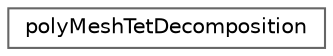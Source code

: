 digraph "Graphical Class Hierarchy"
{
 // LATEX_PDF_SIZE
  bgcolor="transparent";
  edge [fontname=Helvetica,fontsize=10,labelfontname=Helvetica,labelfontsize=10];
  node [fontname=Helvetica,fontsize=10,shape=box,height=0.2,width=0.4];
  rankdir="LR";
  Node0 [id="Node000000",label="polyMeshTetDecomposition",height=0.2,width=0.4,color="grey40", fillcolor="white", style="filled",URL="$classFoam_1_1polyMeshTetDecomposition.html",tooltip="Tools for performing the minimum decomposition of faces of the mesh into triangles so that the cells ..."];
}
